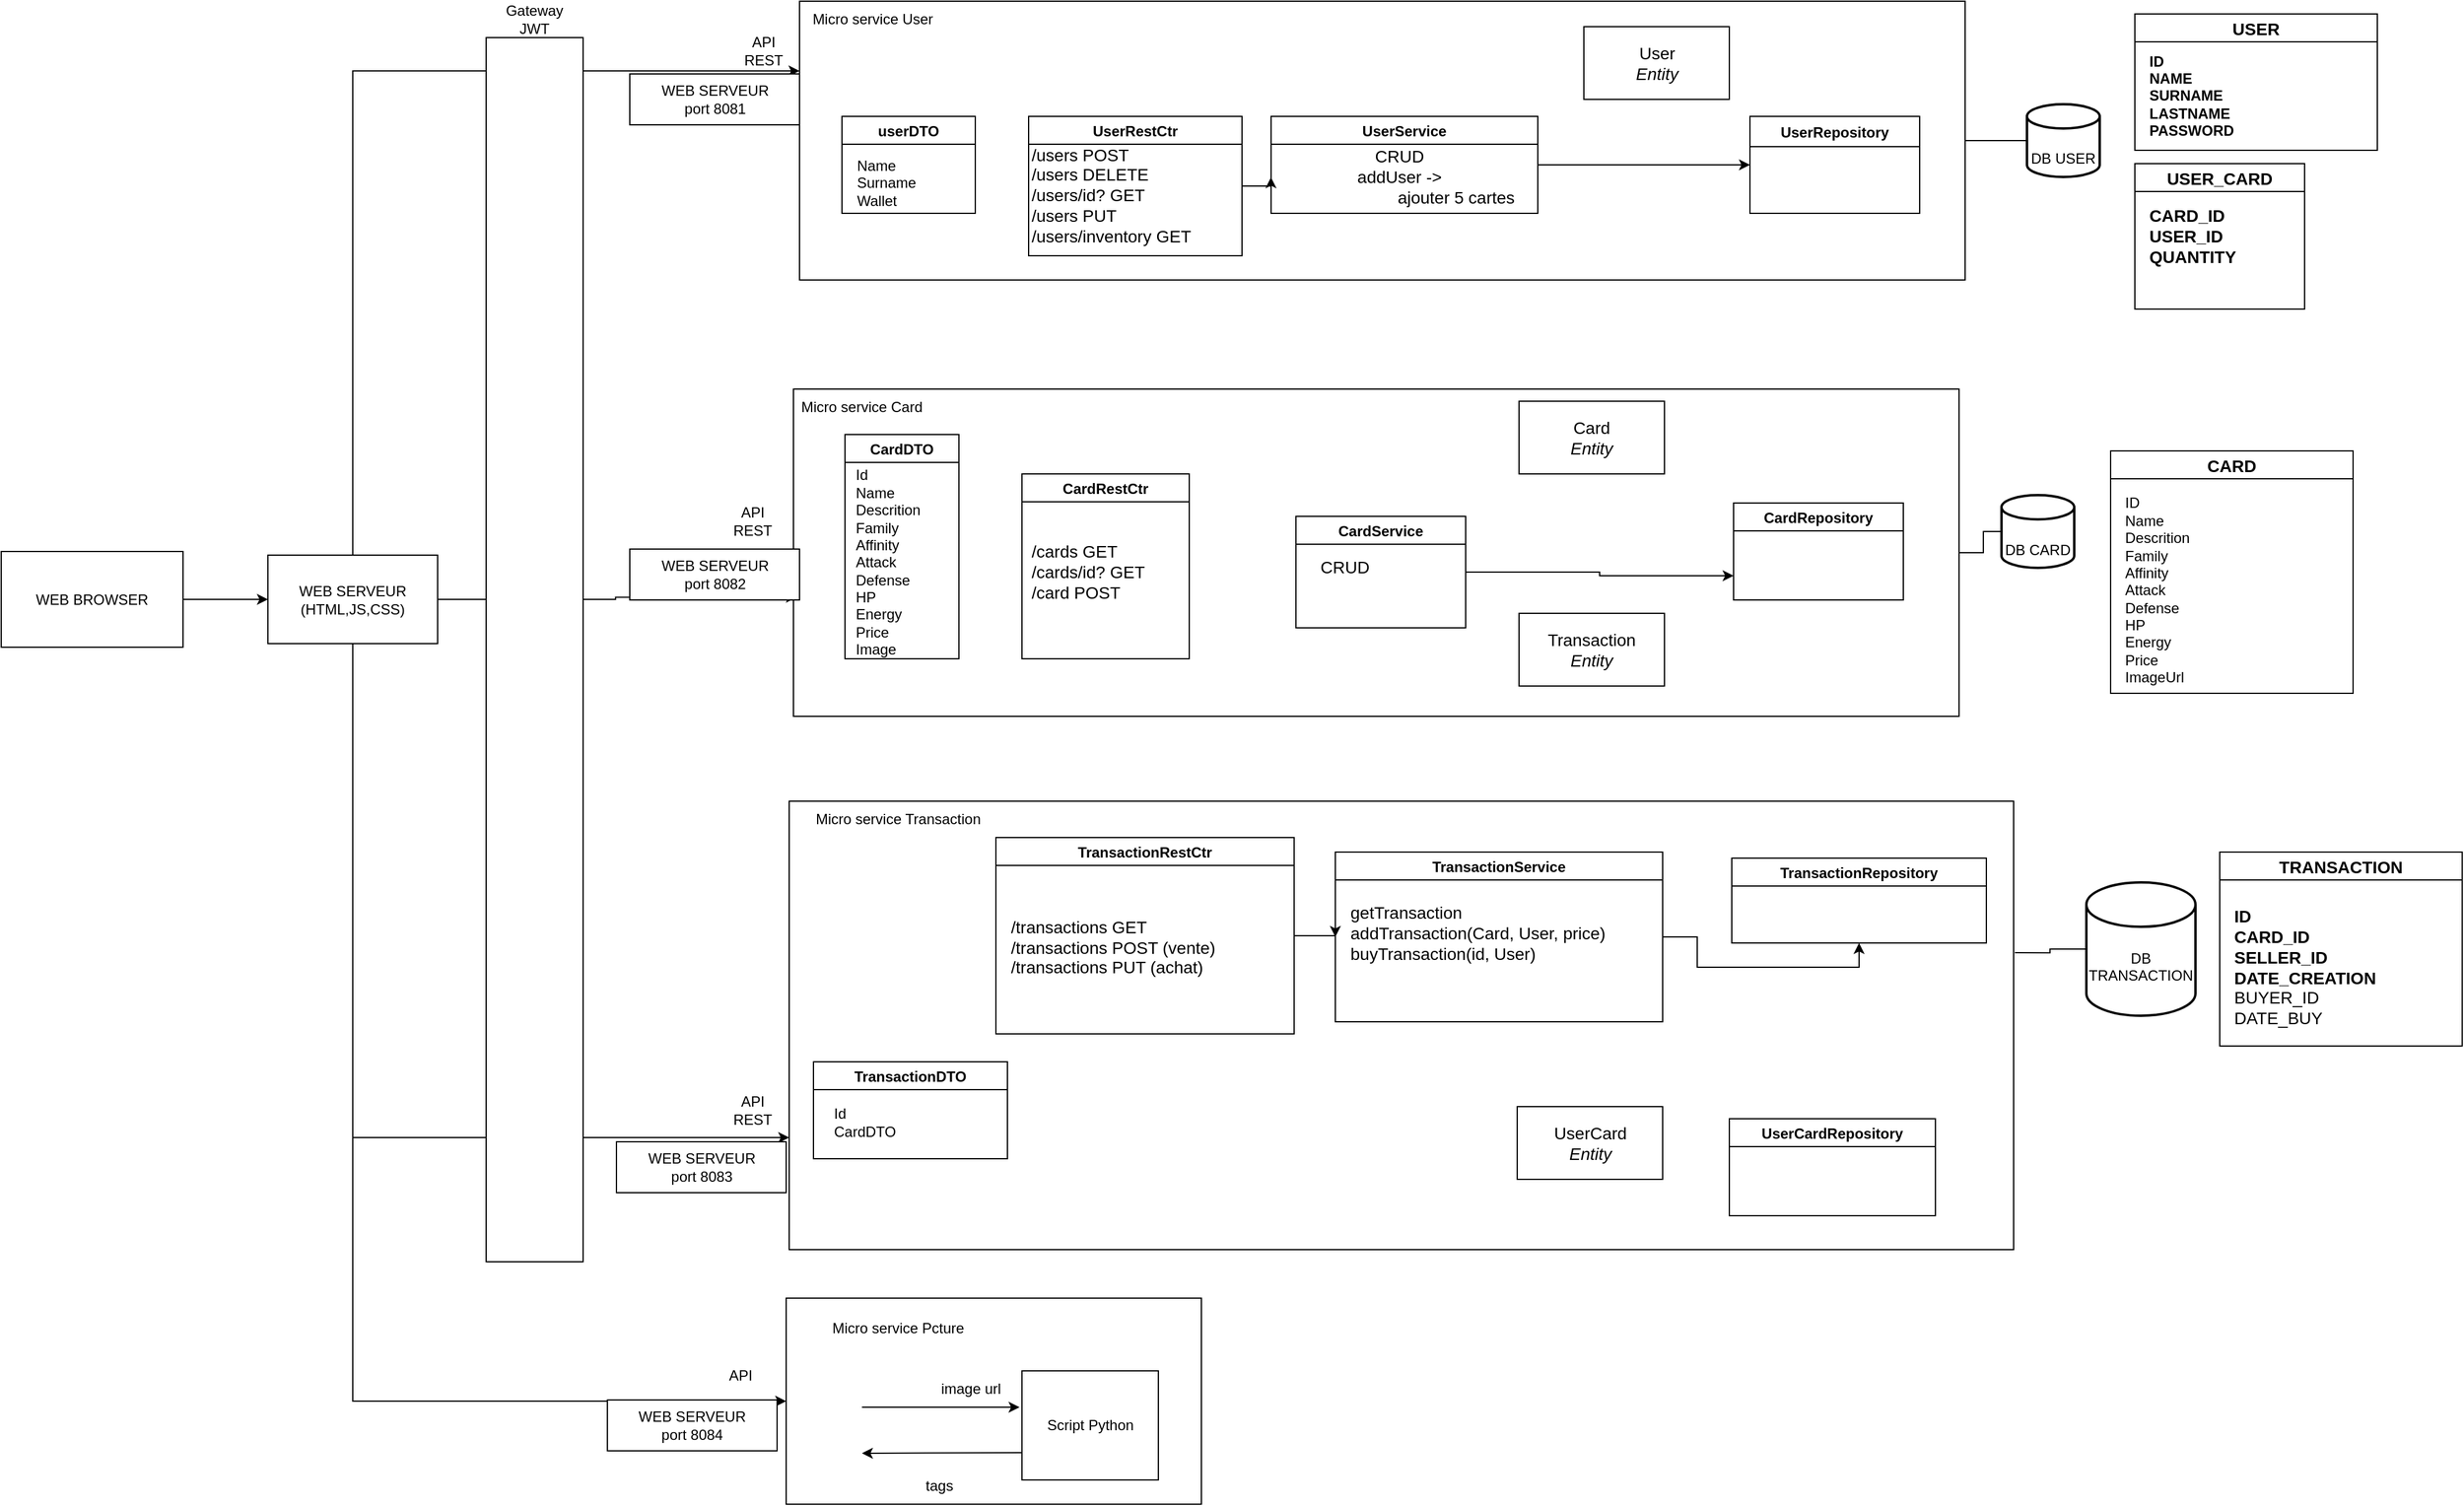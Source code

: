 <mxfile version="18.1.2" type="device"><diagram id="fcTigGx38qZ4BsaVMcVY" name="Page-1"><mxGraphModel dx="3582" dy="1500" grid="1" gridSize="10" guides="1" tooltips="1" connect="1" arrows="1" fold="1" page="1" pageScale="1" pageWidth="827" pageHeight="1169" math="0" shadow="0"><root><mxCell id="0"/><mxCell id="1" parent="0"/><mxCell id="7gq1FU1SA3FntrgrSSKf-1" value="" style="rounded=0;whiteSpace=wrap;html=1;fillColor=none;" vertex="1" parent="1"><mxGeometry x="198.5" y="20" width="961.5" height="230" as="geometry"/></mxCell><mxCell id="7gq1FU1SA3FntrgrSSKf-20" value="" style="rounded=0;whiteSpace=wrap;html=1;fillColor=none;" vertex="1" parent="1"><mxGeometry x="187.5" y="1090" width="342.5" height="170" as="geometry"/></mxCell><mxCell id="7gq1FU1SA3FntrgrSSKf-9" value="" style="rounded=0;whiteSpace=wrap;html=1;fillColor=none;" vertex="1" parent="1"><mxGeometry x="190" y="680" width="1010" height="370" as="geometry"/></mxCell><mxCell id="7gq1FU1SA3FntrgrSSKf-2" style="edgeStyle=orthogonalEdgeStyle;rounded=0;orthogonalLoop=1;jettySize=auto;html=1;entryX=0;entryY=0.25;entryDx=0;entryDy=0;exitX=0.5;exitY=0;exitDx=0;exitDy=0;" edge="1" parent="1" source="4_wyoMb4KqiYwlfy0WSD-1" target="7gq1FU1SA3FntrgrSSKf-1"><mxGeometry relative="1" as="geometry"/></mxCell><mxCell id="7gq1FU1SA3FntrgrSSKf-7" style="edgeStyle=orthogonalEdgeStyle;rounded=0;orthogonalLoop=1;jettySize=auto;html=1;entryX=0.003;entryY=0.636;entryDx=0;entryDy=0;entryPerimeter=0;" edge="1" parent="1" source="4_wyoMb4KqiYwlfy0WSD-1" target="7gq1FU1SA3FntrgrSSKf-5"><mxGeometry relative="1" as="geometry"/></mxCell><mxCell id="7gq1FU1SA3FntrgrSSKf-10" style="edgeStyle=orthogonalEdgeStyle;rounded=0;orthogonalLoop=1;jettySize=auto;html=1;entryX=0;entryY=0.75;entryDx=0;entryDy=0;exitX=0.5;exitY=1;exitDx=0;exitDy=0;" edge="1" parent="1" source="4_wyoMb4KqiYwlfy0WSD-1" target="7gq1FU1SA3FntrgrSSKf-9"><mxGeometry relative="1" as="geometry"/></mxCell><mxCell id="7gq1FU1SA3FntrgrSSKf-21" style="edgeStyle=orthogonalEdgeStyle;rounded=0;orthogonalLoop=1;jettySize=auto;html=1;entryX=0;entryY=0.5;entryDx=0;entryDy=0;exitX=0.5;exitY=1;exitDx=0;exitDy=0;" edge="1" parent="1" source="4_wyoMb4KqiYwlfy0WSD-1" target="7gq1FU1SA3FntrgrSSKf-20"><mxGeometry relative="1" as="geometry"/></mxCell><mxCell id="4_wyoMb4KqiYwlfy0WSD-1" value="&lt;div&gt;WEB SERVEUR&lt;/div&gt;&lt;div&gt;(HTML,JS,CSS)&lt;br&gt;&lt;/div&gt;" style="rounded=0;whiteSpace=wrap;html=1;" parent="1" vertex="1"><mxGeometry x="-240" y="477" width="140" height="73" as="geometry"/></mxCell><mxCell id="LTaw75LtUhF4vkiSCmDB-7" style="edgeStyle=orthogonalEdgeStyle;rounded=0;orthogonalLoop=1;jettySize=auto;html=1;exitX=1;exitY=0.5;exitDx=0;exitDy=0;entryX=0.043;entryY=0.504;entryDx=0;entryDy=0;entryPerimeter=0;" parent="1" source="4_wyoMb4KqiYwlfy0WSD-3" target="4_wyoMb4KqiYwlfy0WSD-24" edge="1"><mxGeometry relative="1" as="geometry"/></mxCell><mxCell id="4_wyoMb4KqiYwlfy0WSD-3" value="UserRestCtr" style="swimlane;" parent="1" vertex="1"><mxGeometry x="387.5" y="115" width="176" height="115" as="geometry"/></mxCell><mxCell id="4_wyoMb4KqiYwlfy0WSD-4" value="&lt;div align=&quot;left&quot;&gt;/users POST&lt;br&gt;&lt;/div&gt;&lt;div style=&quot;font-size: 14px&quot; align=&quot;left&quot;&gt;/users DELETE&lt;br style=&quot;font-size: 14px&quot;&gt;&lt;/div&gt;&lt;div&gt;/users/id? GET&lt;/div&gt;&lt;div&gt;/users PUT&lt;/div&gt;&lt;div&gt;/users/inventory GET&lt;/div&gt;" style="text;html=1;align=left;verticalAlign=middle;resizable=0;points=[];autosize=1;strokeColor=none;fillColor=none;fontSize=14;" parent="4_wyoMb4KqiYwlfy0WSD-3" vertex="1"><mxGeometry x="0.5" y="20" width="150" height="90" as="geometry"/></mxCell><mxCell id="4_wyoMb4KqiYwlfy0WSD-6" value="CardRestCtr" style="swimlane;" parent="1" vertex="1"><mxGeometry x="382" y="410" width="138" height="152.5" as="geometry"/></mxCell><mxCell id="4_wyoMb4KqiYwlfy0WSD-7" value="&lt;div align=&quot;left&quot;&gt;/cards GET&lt;br&gt;&lt;/div&gt;&lt;div align=&quot;left&quot;&gt;/cards/id? GET&lt;/div&gt;&lt;div align=&quot;left&quot;&gt;/card POST&lt;br&gt;&lt;/div&gt;" style="text;html=1;align=left;verticalAlign=middle;resizable=0;points=[];autosize=1;strokeColor=none;fillColor=none;fontSize=14;" parent="4_wyoMb4KqiYwlfy0WSD-6" vertex="1"><mxGeometry x="6" y="51" width="110" height="60" as="geometry"/></mxCell><mxCell id="7gq1FU1SA3FntrgrSSKf-5" value="" style="rounded=0;whiteSpace=wrap;html=1;fillColor=none;" vertex="1" parent="4_wyoMb4KqiYwlfy0WSD-6"><mxGeometry x="-188.5" y="-70" width="961.5" height="270" as="geometry"/></mxCell><mxCell id="7gq1FU1SA3FntrgrSSKf-8" value="Micro service Card" style="text;html=1;strokeColor=none;fillColor=none;align=center;verticalAlign=middle;whiteSpace=wrap;rounded=0;" vertex="1" parent="4_wyoMb4KqiYwlfy0WSD-6"><mxGeometry x="-192" y="-70" width="120" height="30" as="geometry"/></mxCell><mxCell id="V9Zq1MXGziSnZ7ArMYjw-16" value="CardDTO" style="swimlane;fillColor=none;" parent="4_wyoMb4KqiYwlfy0WSD-6" vertex="1"><mxGeometry x="-146" y="-32.5" width="94" height="185" as="geometry"/></mxCell><mxCell id="V9Zq1MXGziSnZ7ArMYjw-17" value="&lt;div&gt;Id&lt;/div&gt;&lt;div&gt;Name&lt;br&gt;&lt;/div&gt;&lt;div&gt;Descrition&lt;/div&gt;&lt;div&gt;Family&lt;/div&gt;&lt;div&gt;Affinity&lt;/div&gt;&lt;div&gt;Attack&lt;/div&gt;&lt;div&gt;Defense&lt;/div&gt;&lt;div&gt;HP&lt;/div&gt;&lt;div&gt;Energy&lt;/div&gt;&lt;div&gt;Price&lt;br&gt;&lt;/div&gt;&lt;div&gt;Image&lt;/div&gt;" style="text;html=1;align=left;verticalAlign=middle;resizable=0;points=[];autosize=1;strokeColor=none;fillColor=none;" parent="V9Zq1MXGziSnZ7ArMYjw-16" vertex="1"><mxGeometry x="7" y="25" width="80" height="160" as="geometry"/></mxCell><mxCell id="4_wyoMb4KqiYwlfy0WSD-8" value="&lt;div&gt;User&lt;/div&gt;&lt;i&gt;Entity&lt;/i&gt;" style="rounded=0;whiteSpace=wrap;html=1;fontSize=14;fillColor=default;" parent="1" vertex="1"><mxGeometry x="845.5" y="41" width="120" height="60" as="geometry"/></mxCell><mxCell id="4_wyoMb4KqiYwlfy0WSD-21" style="edgeStyle=orthogonalEdgeStyle;rounded=0;orthogonalLoop=1;jettySize=auto;html=1;entryX=0;entryY=0.5;entryDx=0;entryDy=0;fontSize=14;" parent="1" source="4_wyoMb4KqiYwlfy0WSD-9" target="4_wyoMb4KqiYwlfy0WSD-11" edge="1"><mxGeometry relative="1" as="geometry"/></mxCell><mxCell id="4_wyoMb4KqiYwlfy0WSD-9" value="UserService" style="swimlane;" parent="1" vertex="1"><mxGeometry x="587.5" y="115" width="220" height="80" as="geometry"/></mxCell><mxCell id="4_wyoMb4KqiYwlfy0WSD-11" value="UserRepository" style="swimlane;startSize=25;" parent="1" vertex="1"><mxGeometry x="982.5" y="115" width="140" height="80" as="geometry"/></mxCell><mxCell id="4_wyoMb4KqiYwlfy0WSD-13" value="CardService" style="swimlane;" parent="1" vertex="1"><mxGeometry x="608" y="445" width="140" height="92" as="geometry"/></mxCell><mxCell id="4_wyoMb4KqiYwlfy0WSD-17" value="CRUD&lt;div align=&quot;left&quot;&gt;&lt;br&gt;&lt;/div&gt;" style="text;html=1;align=center;verticalAlign=middle;resizable=0;points=[];autosize=1;strokeColor=none;fillColor=none;fontSize=14;" parent="4_wyoMb4KqiYwlfy0WSD-13" vertex="1"><mxGeometry x="10" y="30" width="60" height="40" as="geometry"/></mxCell><mxCell id="4_wyoMb4KqiYwlfy0WSD-19" style="edgeStyle=orthogonalEdgeStyle;rounded=0;orthogonalLoop=1;jettySize=auto;html=1;fontSize=14;exitX=1;exitY=0.5;exitDx=0;exitDy=0;entryX=0;entryY=0.75;entryDx=0;entryDy=0;" parent="1" source="4_wyoMb4KqiYwlfy0WSD-13" target="4_wyoMb4KqiYwlfy0WSD-15" edge="1"><mxGeometry relative="1" as="geometry"><mxPoint x="982" y="490" as="targetPoint"/></mxGeometry></mxCell><mxCell id="4_wyoMb4KqiYwlfy0WSD-15" value="CardRepository" style="swimlane;" parent="1" vertex="1"><mxGeometry x="969" y="434" width="140" height="80" as="geometry"/></mxCell><mxCell id="4_wyoMb4KqiYwlfy0WSD-16" value="&lt;div&gt;Card&lt;/div&gt;&lt;div&gt;&lt;i&gt;Entity&lt;/i&gt;&lt;br&gt;&lt;/div&gt;" style="rounded=0;whiteSpace=wrap;html=1;fontSize=14;fillColor=default;" parent="1" vertex="1"><mxGeometry x="792" y="350" width="120" height="60" as="geometry"/></mxCell><mxCell id="4_wyoMb4KqiYwlfy0WSD-25" value="TransactionService" style="swimlane;" parent="1" vertex="1"><mxGeometry x="640.5" y="722" width="270" height="140" as="geometry"/></mxCell><mxCell id="4_wyoMb4KqiYwlfy0WSD-26" value="&lt;div align=&quot;left&quot;&gt;getTransaction&lt;br&gt;&lt;/div&gt;&lt;div align=&quot;left&quot;&gt;addTransaction(Card, User, price)&lt;/div&gt;&lt;div&gt;buyTransaction(id, User)&lt;br&gt;&lt;/div&gt;&lt;div&gt;&lt;br&gt;&lt;/div&gt;" style="text;html=1;align=left;verticalAlign=middle;resizable=0;points=[];autosize=1;strokeColor=none;fillColor=none;fontSize=14;" parent="4_wyoMb4KqiYwlfy0WSD-25" vertex="1"><mxGeometry x="10" y="40" width="260" height="70" as="geometry"/></mxCell><mxCell id="4_wyoMb4KqiYwlfy0WSD-28" value="TRANSACTION" style="swimlane;fontSize=14;fillColor=default;" parent="1" vertex="1"><mxGeometry x="1370" y="722" width="200" height="160" as="geometry"/></mxCell><mxCell id="4_wyoMb4KqiYwlfy0WSD-29" value="&lt;div align=&quot;left&quot;&gt;&lt;b&gt;ID&lt;/b&gt;&lt;/div&gt;&lt;div align=&quot;left&quot;&gt;&lt;b&gt;CARD_ID&lt;br&gt;&lt;/b&gt;&lt;/div&gt;&lt;div&gt;&lt;b&gt;SELLER_ID&lt;/b&gt;&lt;/div&gt;&lt;div&gt;&lt;div&gt;&lt;b&gt;DATE_CREATION&lt;/b&gt;&lt;/div&gt;&lt;b&gt;&lt;/b&gt;&lt;/div&gt;&lt;div&gt;BUYER_ID&lt;/div&gt;&lt;div&gt;DATE_BUY&lt;br&gt;&lt;/div&gt;" style="text;html=1;align=left;verticalAlign=middle;resizable=0;points=[];autosize=1;strokeColor=none;fillColor=none;fontSize=14;" parent="4_wyoMb4KqiYwlfy0WSD-28" vertex="1"><mxGeometry x="10" y="40" width="150" height="110" as="geometry"/></mxCell><mxCell id="4_wyoMb4KqiYwlfy0WSD-30" value="USER_CARD" style="swimlane;fontSize=14;fillColor=default;" parent="1" vertex="1"><mxGeometry x="1300" y="154" width="140" height="120" as="geometry"/></mxCell><mxCell id="4_wyoMb4KqiYwlfy0WSD-31" value="&lt;div align=&quot;left&quot;&gt;&lt;b&gt;CARD_ID&lt;br&gt;&lt;/b&gt;&lt;/div&gt;&lt;div align=&quot;left&quot;&gt;&lt;b&gt;USER_ID&lt;br&gt;&lt;/b&gt;&lt;/div&gt;&lt;div&gt;&lt;b&gt;QUANTITY&lt;/b&gt;&lt;br&gt;&lt;/div&gt;" style="text;html=1;align=left;verticalAlign=middle;resizable=0;points=[];autosize=1;strokeColor=none;fillColor=none;fontSize=14;" parent="4_wyoMb4KqiYwlfy0WSD-30" vertex="1"><mxGeometry x="10" y="30" width="100" height="60" as="geometry"/></mxCell><mxCell id="4_wyoMb4KqiYwlfy0WSD-33" value="TransactionRepository" style="swimlane;" parent="1" vertex="1"><mxGeometry x="967.5" y="727" width="210" height="70" as="geometry"/></mxCell><mxCell id="4_wyoMb4KqiYwlfy0WSD-34" value="TransactionRestCtr" style="swimlane;" parent="1" vertex="1"><mxGeometry x="360.5" y="710" width="246" height="162" as="geometry"/></mxCell><mxCell id="4_wyoMb4KqiYwlfy0WSD-35" value="&lt;div&gt;&lt;br&gt;&lt;div&gt;/transactions GET&lt;/div&gt;&lt;/div&gt;&lt;div&gt;/transactions POST (vente)&lt;br&gt;&lt;/div&gt;&lt;div&gt;/transactions PUT (achat)&lt;br&gt;&lt;/div&gt;" style="text;html=1;align=left;verticalAlign=middle;resizable=0;points=[];autosize=1;strokeColor=none;fillColor=none;fontSize=14;" parent="4_wyoMb4KqiYwlfy0WSD-34" vertex="1"><mxGeometry x="10" y="47" width="180" height="70" as="geometry"/></mxCell><mxCell id="4_wyoMb4KqiYwlfy0WSD-38" style="edgeStyle=orthogonalEdgeStyle;rounded=0;orthogonalLoop=1;jettySize=auto;html=1;entryX=0;entryY=0.5;entryDx=0;entryDy=0;fontSize=14;exitX=1;exitY=0.5;exitDx=0;exitDy=0;" parent="1" source="4_wyoMb4KqiYwlfy0WSD-34" target="4_wyoMb4KqiYwlfy0WSD-25" edge="1"><mxGeometry relative="1" as="geometry"/></mxCell><mxCell id="4_wyoMb4KqiYwlfy0WSD-39" style="edgeStyle=orthogonalEdgeStyle;rounded=0;orthogonalLoop=1;jettySize=auto;html=1;entryX=0.5;entryY=1;entryDx=0;entryDy=0;fontSize=14;exitX=1;exitY=0.5;exitDx=0;exitDy=0;" parent="1" source="4_wyoMb4KqiYwlfy0WSD-25" target="4_wyoMb4KqiYwlfy0WSD-33" edge="1"><mxGeometry relative="1" as="geometry"/></mxCell><mxCell id="4_wyoMb4KqiYwlfy0WSD-36" value="&lt;div&gt;Transaction&lt;/div&gt;&lt;div&gt;&lt;i&gt;Entity&lt;/i&gt;&lt;br&gt;&lt;/div&gt;" style="rounded=0;whiteSpace=wrap;html=1;fontSize=14;fillColor=default;" parent="1" vertex="1"><mxGeometry x="792" y="525" width="120" height="60" as="geometry"/></mxCell><mxCell id="V9Zq1MXGziSnZ7ArMYjw-6" value="CARD" style="swimlane;fontSize=14;fillColor=default;" parent="1" vertex="1"><mxGeometry x="1280" y="391" width="200" height="200" as="geometry"/></mxCell><mxCell id="V9Zq1MXGziSnZ7ArMYjw-24" value="&lt;div&gt;ID&lt;/div&gt;&lt;div&gt;Name&lt;br&gt;&lt;/div&gt;&lt;div&gt;Descrition&lt;/div&gt;&lt;div&gt;Family&lt;/div&gt;&lt;div&gt;Affinity&lt;/div&gt;&lt;div&gt;Attack&lt;/div&gt;&lt;div&gt;Defense&lt;/div&gt;&lt;div&gt;HP&lt;/div&gt;&lt;div&gt;Energy&lt;/div&gt;&lt;div&gt;Price&lt;br&gt;&lt;/div&gt;&lt;div&gt;ImageUrl&lt;/div&gt;" style="text;html=1;align=left;verticalAlign=middle;resizable=0;points=[];autosize=1;strokeColor=none;fillColor=none;" parent="V9Zq1MXGziSnZ7ArMYjw-6" vertex="1"><mxGeometry x="10" y="35" width="80" height="160" as="geometry"/></mxCell><mxCell id="V9Zq1MXGziSnZ7ArMYjw-8" value="USER" style="swimlane;fontSize=14;fillColor=default;" parent="1" vertex="1"><mxGeometry x="1300" y="30.5" width="200" height="112.5" as="geometry"/></mxCell><mxCell id="V9Zq1MXGziSnZ7ArMYjw-25" value="&lt;div&gt;&lt;b&gt;ID&lt;/b&gt;&lt;/div&gt;&lt;div&gt;&lt;b&gt;NAME&lt;/b&gt;&lt;/div&gt;&lt;div&gt;&lt;b&gt;SURNAME&lt;/b&gt;&lt;/div&gt;&lt;div&gt;&lt;b&gt;LASTNAME&lt;/b&gt;&lt;/div&gt;&lt;div&gt;&lt;b&gt;PASSWORD&lt;/b&gt;&lt;br&gt;&lt;/div&gt;" style="text;html=1;align=left;verticalAlign=middle;resizable=0;points=[];autosize=1;strokeColor=none;fillColor=none;" parent="V9Zq1MXGziSnZ7ArMYjw-8" vertex="1"><mxGeometry x="10" y="27.5" width="90" height="80" as="geometry"/></mxCell><mxCell id="V9Zq1MXGziSnZ7ArMYjw-10" value="UserCardRepository" style="swimlane;" parent="1" vertex="1"><mxGeometry x="965.5" y="942" width="170" height="80" as="geometry"/></mxCell><mxCell id="V9Zq1MXGziSnZ7ArMYjw-14" value="userDTO" style="swimlane;fillColor=none;" parent="1" vertex="1"><mxGeometry x="233.5" y="115" width="110" height="80" as="geometry"/></mxCell><mxCell id="V9Zq1MXGziSnZ7ArMYjw-15" value="&lt;div align=&quot;left&quot;&gt;Name&lt;/div&gt;&lt;div align=&quot;left&quot;&gt;Surname&lt;br&gt;&lt;/div&gt;&lt;div align=&quot;left&quot;&gt;Wallet&lt;br&gt;&lt;/div&gt;" style="text;html=1;align=left;verticalAlign=middle;resizable=0;points=[];autosize=1;strokeColor=none;fillColor=none;" parent="V9Zq1MXGziSnZ7ArMYjw-14" vertex="1"><mxGeometry x="10" y="30" width="70" height="50" as="geometry"/></mxCell><mxCell id="V9Zq1MXGziSnZ7ArMYjw-18" value="TransactionDTO" style="swimlane;fillColor=none;" parent="1" vertex="1"><mxGeometry x="210" y="895" width="160" height="80" as="geometry"/></mxCell><mxCell id="V9Zq1MXGziSnZ7ArMYjw-20" value="&lt;div&gt;Id&lt;/div&gt;&lt;div&gt;CardDTO&lt;br&gt;&lt;/div&gt;" style="text;html=1;align=left;verticalAlign=middle;resizable=0;points=[];autosize=1;strokeColor=none;fillColor=none;" parent="V9Zq1MXGziSnZ7ArMYjw-18" vertex="1"><mxGeometry x="15" y="35" width="70" height="30" as="geometry"/></mxCell><mxCell id="V9Zq1MXGziSnZ7ArMYjw-26" value="UserCard&lt;div&gt;&lt;i&gt;Entity&lt;/i&gt;&lt;br&gt;&lt;/div&gt;" style="rounded=0;whiteSpace=wrap;html=1;fontSize=14;fillColor=default;" parent="1" vertex="1"><mxGeometry x="790.5" y="932" width="120" height="60" as="geometry"/></mxCell><mxCell id="4_wyoMb4KqiYwlfy0WSD-24" value="&lt;div&gt;CRUD&lt;/div&gt;&lt;div&gt;addUser -&amp;gt; &lt;br&gt;&lt;/div&gt;&lt;div&gt;&lt;span style=&quot;white-space: pre&quot;&gt;&#9;&lt;/span&gt;&lt;span style=&quot;white-space: pre&quot;&gt;&#9;&lt;/span&gt;&lt;span style=&quot;white-space: pre&quot;&gt;&#9;&lt;/span&gt;ajouter 5 cartes&lt;br&gt;&lt;/div&gt;" style="text;html=1;align=center;verticalAlign=middle;resizable=0;points=[];autosize=1;strokeColor=none;fillColor=none;fontSize=14;" parent="1" vertex="1"><mxGeometry x="577.5" y="135" width="230" height="60" as="geometry"/></mxCell><mxCell id="LTaw75LtUhF4vkiSCmDB-18" style="edgeStyle=orthogonalEdgeStyle;rounded=0;orthogonalLoop=1;jettySize=auto;html=1;exitX=1;exitY=0.5;exitDx=0;exitDy=0;entryX=0;entryY=0.5;entryDx=0;entryDy=0;" parent="1" source="LTaw75LtUhF4vkiSCmDB-8" target="4_wyoMb4KqiYwlfy0WSD-1" edge="1"><mxGeometry relative="1" as="geometry"/></mxCell><mxCell id="LTaw75LtUhF4vkiSCmDB-8" value="WEB BROWSER" style="rounded=0;whiteSpace=wrap;html=1;" parent="1" vertex="1"><mxGeometry x="-460" y="474" width="150" height="79" as="geometry"/></mxCell><mxCell id="7gq1FU1SA3FntrgrSSKf-32" style="edgeStyle=orthogonalEdgeStyle;rounded=0;orthogonalLoop=1;jettySize=auto;html=1;startArrow=none;startFill=0;endArrow=none;endFill=0;" edge="1" parent="1" source="7gq1FU1SA3FntrgrSSKf-1" target="7gq1FU1SA3FntrgrSSKf-15"><mxGeometry relative="1" as="geometry"/></mxCell><mxCell id="7gq1FU1SA3FntrgrSSKf-3" value="&lt;div&gt;API&lt;/div&gt;&lt;div&gt;REST&lt;br&gt;&lt;/div&gt;" style="text;html=1;strokeColor=none;fillColor=none;align=center;verticalAlign=middle;whiteSpace=wrap;rounded=0;" vertex="1" parent="1"><mxGeometry x="138.5" y="45.5" width="60" height="30" as="geometry"/></mxCell><mxCell id="7gq1FU1SA3FntrgrSSKf-4" value="Micro service User" style="text;html=1;strokeColor=none;fillColor=none;align=center;verticalAlign=middle;whiteSpace=wrap;rounded=0;" vertex="1" parent="1"><mxGeometry x="198.5" y="20" width="120" height="30" as="geometry"/></mxCell><mxCell id="7gq1FU1SA3FntrgrSSKf-6" value="&lt;div&gt;API&lt;/div&gt;&lt;div&gt;REST&lt;br&gt;&lt;/div&gt;" style="text;html=1;strokeColor=none;fillColor=none;align=center;verticalAlign=middle;whiteSpace=wrap;rounded=0;" vertex="1" parent="1"><mxGeometry x="130" y="434" width="60" height="30" as="geometry"/></mxCell><mxCell id="7gq1FU1SA3FntrgrSSKf-11" value="&lt;div&gt;API&lt;/div&gt;&lt;div&gt;REST&lt;br&gt;&lt;/div&gt;" style="text;html=1;strokeColor=none;fillColor=none;align=center;verticalAlign=middle;whiteSpace=wrap;rounded=0;" vertex="1" parent="1"><mxGeometry x="130" y="920" width="60" height="30" as="geometry"/></mxCell><mxCell id="7gq1FU1SA3FntrgrSSKf-12" value="Micro service Transaction" style="text;html=1;strokeColor=none;fillColor=none;align=center;verticalAlign=middle;whiteSpace=wrap;rounded=0;" vertex="1" parent="1"><mxGeometry x="190" y="680" width="180" height="30" as="geometry"/></mxCell><mxCell id="7gq1FU1SA3FntrgrSSKf-15" value="&lt;br&gt;&lt;div&gt;&lt;br&gt;&lt;/div&gt;&lt;div&gt;DB USER&lt;/div&gt;" style="strokeWidth=2;html=1;shape=mxgraph.flowchart.database;whiteSpace=wrap;fillColor=none;" vertex="1" parent="1"><mxGeometry x="1211" y="105" width="60" height="60" as="geometry"/></mxCell><mxCell id="7gq1FU1SA3FntrgrSSKf-16" value="&lt;br&gt;&lt;div&gt;&lt;br&gt;&lt;/div&gt;&lt;div&gt;DB CARD&lt;/div&gt;" style="strokeWidth=2;html=1;shape=mxgraph.flowchart.database;whiteSpace=wrap;fillColor=none;" vertex="1" parent="1"><mxGeometry x="1190" y="427.5" width="60" height="60" as="geometry"/></mxCell><mxCell id="7gq1FU1SA3FntrgrSSKf-17" value="&lt;br&gt;&lt;div&gt;&lt;br&gt;&lt;/div&gt;&lt;div&gt;DB TRANSACTION&lt;/div&gt;" style="strokeWidth=2;html=1;shape=mxgraph.flowchart.database;whiteSpace=wrap;fillColor=none;" vertex="1" parent="1"><mxGeometry x="1260" y="747" width="90" height="110" as="geometry"/></mxCell><mxCell id="7gq1FU1SA3FntrgrSSKf-22" value="&lt;div&gt;API&lt;/div&gt;" style="text;html=1;strokeColor=none;fillColor=none;align=center;verticalAlign=middle;whiteSpace=wrap;rounded=0;" vertex="1" parent="1"><mxGeometry x="120" y="1139" width="60" height="30" as="geometry"/></mxCell><mxCell id="7gq1FU1SA3FntrgrSSKf-23" value="Micro service Pcture" style="text;html=1;strokeColor=none;fillColor=none;align=center;verticalAlign=middle;whiteSpace=wrap;rounded=0;" vertex="1" parent="1"><mxGeometry x="190" y="1100" width="180" height="30" as="geometry"/></mxCell><mxCell id="7gq1FU1SA3FntrgrSSKf-26" value="Script Python" style="rounded=0;whiteSpace=wrap;html=1;fillColor=none;" vertex="1" parent="1"><mxGeometry x="382" y="1150" width="112.5" height="90" as="geometry"/></mxCell><mxCell id="7gq1FU1SA3FntrgrSSKf-27" value="" style="endArrow=classic;html=1;rounded=0;" edge="1" parent="1"><mxGeometry width="50" height="50" relative="1" as="geometry"><mxPoint x="250" y="1180" as="sourcePoint"/><mxPoint x="380" y="1180" as="targetPoint"/></mxGeometry></mxCell><mxCell id="7gq1FU1SA3FntrgrSSKf-28" value="image url" style="text;html=1;strokeColor=none;fillColor=none;align=center;verticalAlign=middle;whiteSpace=wrap;rounded=0;" vertex="1" parent="1"><mxGeometry x="310" y="1150" width="60" height="30" as="geometry"/></mxCell><mxCell id="7gq1FU1SA3FntrgrSSKf-29" value="" style="endArrow=none;html=1;rounded=0;endFill=0;startArrow=classic;startFill=1;entryX=0;entryY=0.75;entryDx=0;entryDy=0;" edge="1" parent="1" target="7gq1FU1SA3FntrgrSSKf-26"><mxGeometry width="50" height="50" relative="1" as="geometry"><mxPoint x="250" y="1218" as="sourcePoint"/><mxPoint x="382.0" y="1210" as="targetPoint"/></mxGeometry></mxCell><mxCell id="7gq1FU1SA3FntrgrSSKf-30" value="tags" style="text;html=1;strokeColor=none;fillColor=none;align=center;verticalAlign=middle;whiteSpace=wrap;rounded=0;" vertex="1" parent="1"><mxGeometry x="283.5" y="1230" width="60" height="30" as="geometry"/></mxCell><mxCell id="7gq1FU1SA3FntrgrSSKf-33" style="edgeStyle=orthogonalEdgeStyle;rounded=0;orthogonalLoop=1;jettySize=auto;html=1;startArrow=none;startFill=0;endArrow=none;endFill=0;exitX=1;exitY=0.5;exitDx=0;exitDy=0;" edge="1" parent="1" source="7gq1FU1SA3FntrgrSSKf-5" target="7gq1FU1SA3FntrgrSSKf-16"><mxGeometry relative="1" as="geometry"><mxPoint x="1170.0" y="145" as="sourcePoint"/><mxPoint x="1221" y="145" as="targetPoint"/></mxGeometry></mxCell><mxCell id="7gq1FU1SA3FntrgrSSKf-34" style="edgeStyle=orthogonalEdgeStyle;rounded=0;orthogonalLoop=1;jettySize=auto;html=1;startArrow=none;startFill=0;endArrow=none;endFill=0;entryX=0;entryY=0.5;entryDx=0;entryDy=0;entryPerimeter=0;exitX=1.001;exitY=0.338;exitDx=0;exitDy=0;exitPerimeter=0;" edge="1" parent="1" source="7gq1FU1SA3FntrgrSSKf-9" target="7gq1FU1SA3FntrgrSSKf-17"><mxGeometry relative="1" as="geometry"><mxPoint x="1170.0" y="145" as="sourcePoint"/><mxPoint x="1221" y="145" as="targetPoint"/></mxGeometry></mxCell><mxCell id="7gq1FU1SA3FntrgrSSKf-36" value="&lt;div&gt;WEB SERVEUR&lt;/div&gt;&lt;div&gt;port 8081&lt;br&gt;&lt;/div&gt;" style="rounded=0;whiteSpace=wrap;html=1;" vertex="1" parent="1"><mxGeometry x="58.5" y="80" width="140" height="42" as="geometry"/></mxCell><mxCell id="7gq1FU1SA3FntrgrSSKf-37" value="&lt;div&gt;WEB SERVEUR&lt;/div&gt;&lt;div&gt;port 8082&lt;br&gt;&lt;/div&gt;" style="rounded=0;whiteSpace=wrap;html=1;" vertex="1" parent="1"><mxGeometry x="58.5" y="472" width="140" height="42" as="geometry"/></mxCell><mxCell id="7gq1FU1SA3FntrgrSSKf-39" value="&lt;div&gt;WEB SERVEUR&lt;/div&gt;&lt;div&gt;port 8083&lt;/div&gt;" style="rounded=0;whiteSpace=wrap;html=1;" vertex="1" parent="1"><mxGeometry x="47.5" y="961" width="140" height="42" as="geometry"/></mxCell><mxCell id="7gq1FU1SA3FntrgrSSKf-40" value="&lt;div&gt;WEB SERVEUR&lt;/div&gt;&lt;div&gt;port 8084&lt;/div&gt;" style="rounded=0;whiteSpace=wrap;html=1;" vertex="1" parent="1"><mxGeometry x="40" y="1174" width="140" height="42" as="geometry"/></mxCell><mxCell id="7gq1FU1SA3FntrgrSSKf-41" value="" style="rounded=0;whiteSpace=wrap;html=1;fillColor=default;" vertex="1" parent="1"><mxGeometry x="-60" y="50" width="80" height="1010" as="geometry"/></mxCell><mxCell id="7gq1FU1SA3FntrgrSSKf-42" value="&lt;div&gt;Gateway&lt;/div&gt;&lt;div&gt;JWT&lt;/div&gt;" style="text;html=1;strokeColor=none;fillColor=none;align=center;verticalAlign=middle;whiteSpace=wrap;rounded=0;" vertex="1" parent="1"><mxGeometry x="-50" y="20" width="60" height="30" as="geometry"/></mxCell></root></mxGraphModel></diagram></mxfile>